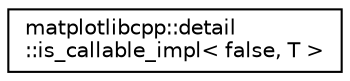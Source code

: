 digraph "Graphical Class Hierarchy"
{
 // LATEX_PDF_SIZE
  edge [fontname="Helvetica",fontsize="10",labelfontname="Helvetica",labelfontsize="10"];
  node [fontname="Helvetica",fontsize="10",shape=record];
  rankdir="LR";
  Node0 [label="matplotlibcpp::detail\l::is_callable_impl\< false, T \>",height=0.2,width=0.4,color="black", fillcolor="white", style="filled",URL="$structmatplotlibcpp_1_1detail_1_1is__callable__impl_3_01false_00_01T_01_4.html",tooltip=" "];
}
